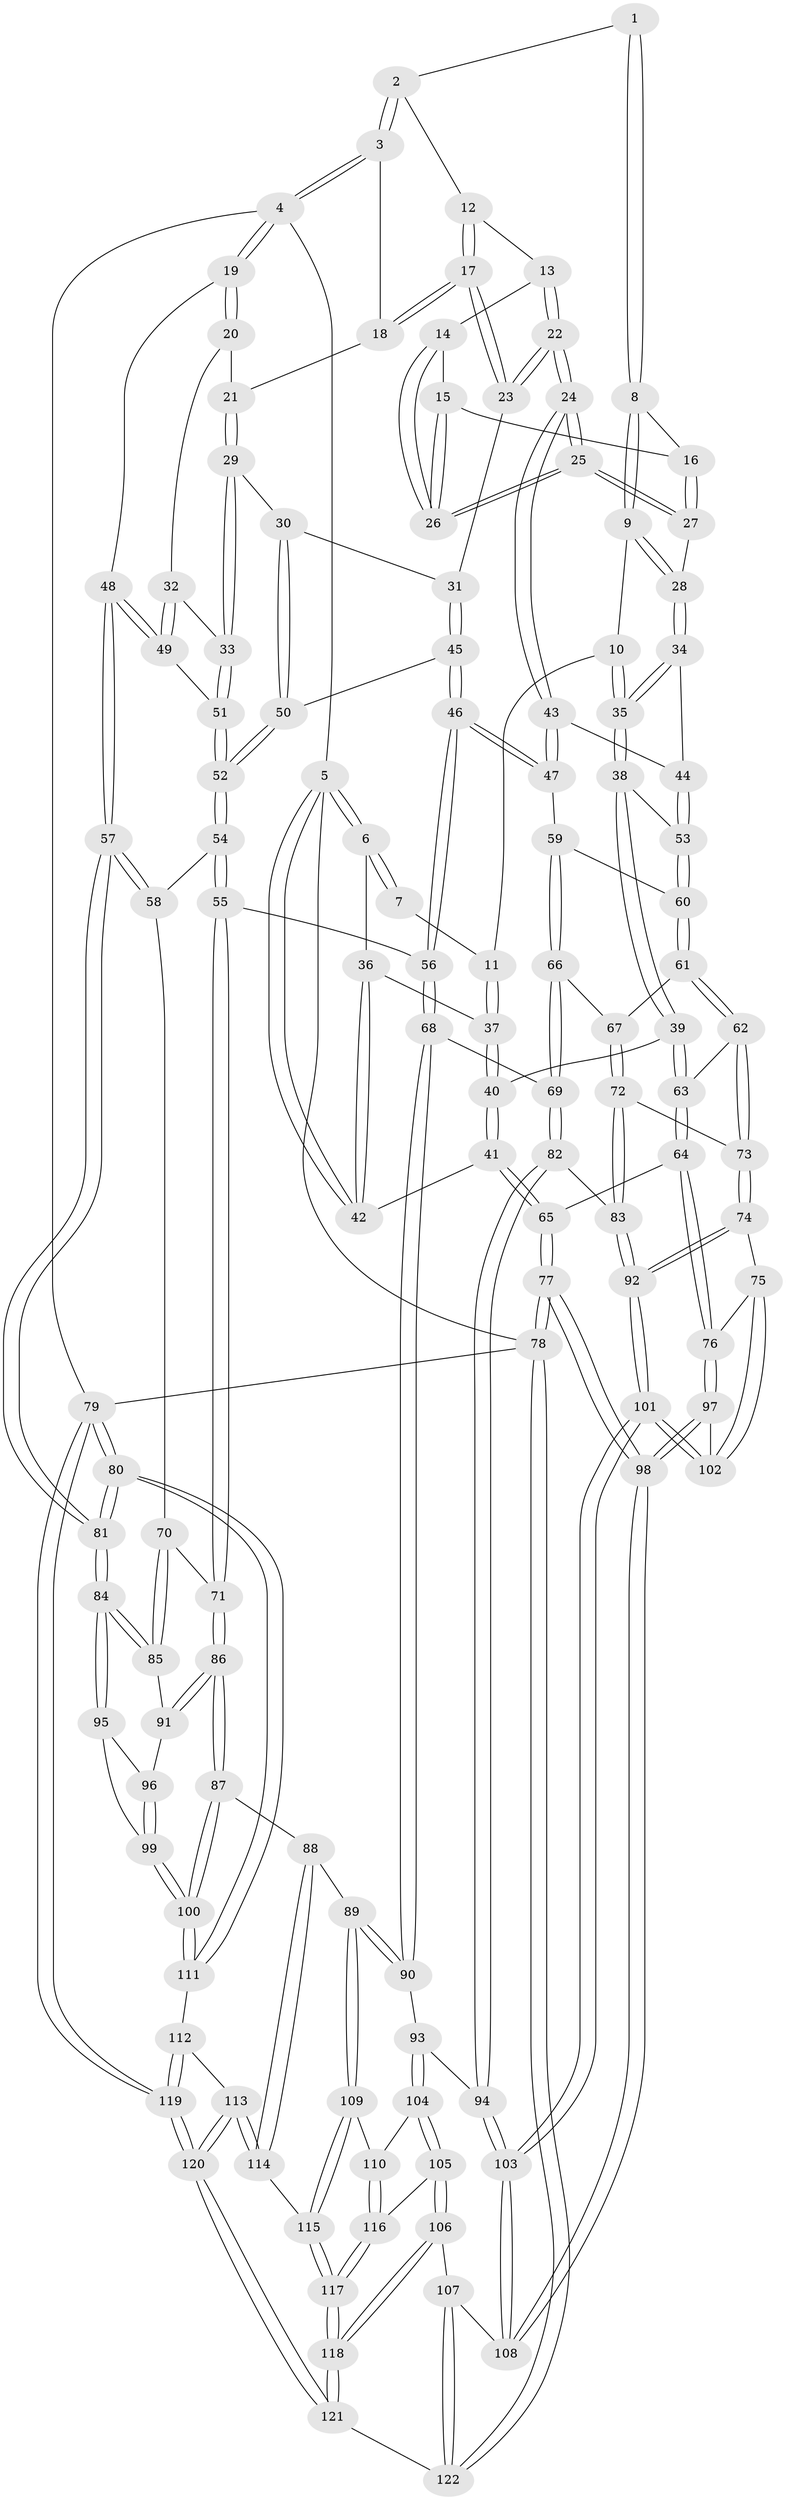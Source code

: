 // coarse degree distribution, {3: 0.09411764705882353, 4: 0.36470588235294116, 6: 0.16470588235294117, 5: 0.36470588235294116, 7: 0.011764705882352941}
// Generated by graph-tools (version 1.1) at 2025/24/03/03/25 07:24:36]
// undirected, 122 vertices, 302 edges
graph export_dot {
graph [start="1"]
  node [color=gray90,style=filled];
  1 [pos="+0.4219939172311977+0"];
  2 [pos="+0.4257861808412122+0"];
  3 [pos="+0.7798025869512288+0"];
  4 [pos="+1+0"];
  5 [pos="+0+0"];
  6 [pos="+0+0"];
  7 [pos="+0.22661536054661363+0"];
  8 [pos="+0.37382680663621837+0.06126938977406972"];
  9 [pos="+0.333432220833302+0.11462920679537641"];
  10 [pos="+0.2612687673669953+0.11028923632713875"];
  11 [pos="+0.2162811135908265+0.0905168343160636"];
  12 [pos="+0.4666167202306705+0"];
  13 [pos="+0.5007904293434378+0.026550671247786664"];
  14 [pos="+0.4820761802244342+0.05539306043355897"];
  15 [pos="+0.44280811347788684+0.08571287782902161"];
  16 [pos="+0.4207189694748356+0.08238112469404885"];
  17 [pos="+0.6447485718698629+0.09346378325908664"];
  18 [pos="+0.7660960962342994+0"];
  19 [pos="+1+0"];
  20 [pos="+0.9304282108216834+0.10558181450514184"];
  21 [pos="+0.8408592569083371+0.09969484435058779"];
  22 [pos="+0.6027954614359322+0.13227989880090324"];
  23 [pos="+0.6369582607611741+0.11526342655975422"];
  24 [pos="+0.5286920750891838+0.22931327471425333"];
  25 [pos="+0.48899882086460067+0.1919680919833167"];
  26 [pos="+0.4886147353007804+0.19056463780333807"];
  27 [pos="+0.426909971962103+0.1659614073385447"];
  28 [pos="+0.35702962656164944+0.14924940720288968"];
  29 [pos="+0.8183361225743779+0.14304805581436508"];
  30 [pos="+0.7371354772310094+0.1627051681104427"];
  31 [pos="+0.6530672662176006+0.12480494039045183"];
  32 [pos="+0.9294857878702008+0.19400008435596236"];
  33 [pos="+0.8428078138298845+0.20145918363733448"];
  34 [pos="+0.3423514917616191+0.2254519687214788"];
  35 [pos="+0.2841585665497089+0.28449649957700057"];
  36 [pos="+0.1350180986911171+0.09607177214556978"];
  37 [pos="+0.20582024324847664+0.09796487471174269"];
  38 [pos="+0.275591914606316+0.3021974577575444"];
  39 [pos="+0.18768993661560185+0.3130371902735157"];
  40 [pos="+0.1466602009549662+0.28719340375125924"];
  41 [pos="+0+0.270622358813291"];
  42 [pos="+0+0.24233992247697364"];
  43 [pos="+0.5273751479827269+0.2510355500337921"];
  44 [pos="+0.4298184202143345+0.2458919000535882"];
  45 [pos="+0.6877116227822127+0.2597793472918292"];
  46 [pos="+0.6099141481398588+0.38462218766418227"];
  47 [pos="+0.5404807479824606+0.3147800895472328"];
  48 [pos="+1+0.2929935853607794"];
  49 [pos="+0.967169443610978+0.23103543748092992"];
  50 [pos="+0.7337747156916054+0.21722622598079705"];
  51 [pos="+0.8444478385379206+0.2796643551752063"];
  52 [pos="+0.8249888024700869+0.3329167211886605"];
  53 [pos="+0.2999115293489209+0.3204737323518978"];
  54 [pos="+0.8212736679043434+0.3775987157125185"];
  55 [pos="+0.7475112823190829+0.439623554170044"];
  56 [pos="+0.6248101195392062+0.40809280678823073"];
  57 [pos="+1+0.33600522749513934"];
  58 [pos="+0.9876933749561297+0.38706572235544556"];
  59 [pos="+0.4028066329435969+0.36660766494445957"];
  60 [pos="+0.343137894612995+0.36020585279913514"];
  61 [pos="+0.3067560251844325+0.4651071841857947"];
  62 [pos="+0.1949531143370906+0.4810380115041627"];
  63 [pos="+0.18715604657294402+0.4700633789811418"];
  64 [pos="+0+0.4671061631139148"];
  65 [pos="+0+0.4329142146394286"];
  66 [pos="+0.4154580728175412+0.5153471665428465"];
  67 [pos="+0.32837497174635294+0.4884431585688331"];
  68 [pos="+0.5144871700703953+0.5581313092532519"];
  69 [pos="+0.458374751489645+0.5595986659109357"];
  70 [pos="+0.9328362867490644+0.5506456782236008"];
  71 [pos="+0.7626496176023598+0.48161635929672736"];
  72 [pos="+0.29479718694512863+0.5874988574670027"];
  73 [pos="+0.19490067842931424+0.5539078635043541"];
  74 [pos="+0.1539268004010064+0.6117916353206386"];
  75 [pos="+0.12605088148787336+0.6247061027751865"];
  76 [pos="+0.12290731626759605+0.625708013162766"];
  77 [pos="+0+1"];
  78 [pos="+0+1"];
  79 [pos="+1+1"];
  80 [pos="+1+0.8253668387937557"];
  81 [pos="+1+0.6726428267038808"];
  82 [pos="+0.37481120573370114+0.6318352027047369"];
  83 [pos="+0.3415140678185977+0.6380290422432863"];
  84 [pos="+1+0.6650435444837635"];
  85 [pos="+0.9494471041744137+0.5727190877414807"];
  86 [pos="+0.7627122843693737+0.6154322622003822"];
  87 [pos="+0.7259395742327339+0.6829077000954153"];
  88 [pos="+0.6385618926574708+0.7168090328145705"];
  89 [pos="+0.6343569245211576+0.7166586929129733"];
  90 [pos="+0.5629774515236246+0.6584051325003025"];
  91 [pos="+0.8687457229665124+0.6427825273805465"];
  92 [pos="+0.27976469085403805+0.7178399551519575"];
  93 [pos="+0.446171300868026+0.7421721173345179"];
  94 [pos="+0.4324402270052817+0.7348417779924261"];
  95 [pos="+1+0.6933391840994969"];
  96 [pos="+0.8890775180634883+0.6698529853547697"];
  97 [pos="+0.05942170629522561+0.7313644741870576"];
  98 [pos="+0+0.9374431357440923"];
  99 [pos="+0.8674901133375179+0.7845776557727261"];
  100 [pos="+0.845869355620863+0.8109439929514405"];
  101 [pos="+0.2719428109902304+0.7869680949843032"];
  102 [pos="+0.205784984276093+0.7589136063778869"];
  103 [pos="+0.2756561116714164+0.800640206277259"];
  104 [pos="+0.4503820745473914+0.7576863585007452"];
  105 [pos="+0.4087076058508731+0.8609793486595898"];
  106 [pos="+0.36696022212465373+0.8841857951837968"];
  107 [pos="+0.29681731004137324+0.8823035004222195"];
  108 [pos="+0.2755930998944745+0.8576501366347278"];
  109 [pos="+0.5637739201593284+0.8135758082876932"];
  110 [pos="+0.5475003949260506+0.8231721196659826"];
  111 [pos="+0.8484543783216258+0.8352237751828386"];
  112 [pos="+0.8430918447891563+0.8516361854849944"];
  113 [pos="+0.7772580516273667+0.9058093303731913"];
  114 [pos="+0.7137959363682008+0.8982717217752024"];
  115 [pos="+0.6625256204985238+0.924800456731906"];
  116 [pos="+0.5222765030162075+0.8623365475063441"];
  117 [pos="+0.5544368817288212+1"];
  118 [pos="+0.5505473005920054+1"];
  119 [pos="+1+1"];
  120 [pos="+0.8332961627720726+1"];
  121 [pos="+0.5487043324402271+1"];
  122 [pos="+0.2644198421312774+1"];
  1 -- 2;
  1 -- 8;
  1 -- 8;
  2 -- 3;
  2 -- 3;
  2 -- 12;
  3 -- 4;
  3 -- 4;
  3 -- 18;
  4 -- 5;
  4 -- 19;
  4 -- 19;
  4 -- 79;
  5 -- 6;
  5 -- 6;
  5 -- 42;
  5 -- 42;
  5 -- 78;
  6 -- 7;
  6 -- 7;
  6 -- 36;
  7 -- 11;
  8 -- 9;
  8 -- 9;
  8 -- 16;
  9 -- 10;
  9 -- 28;
  9 -- 28;
  10 -- 11;
  10 -- 35;
  10 -- 35;
  11 -- 37;
  11 -- 37;
  12 -- 13;
  12 -- 17;
  12 -- 17;
  13 -- 14;
  13 -- 22;
  13 -- 22;
  14 -- 15;
  14 -- 26;
  14 -- 26;
  15 -- 16;
  15 -- 26;
  15 -- 26;
  16 -- 27;
  16 -- 27;
  17 -- 18;
  17 -- 18;
  17 -- 23;
  17 -- 23;
  18 -- 21;
  19 -- 20;
  19 -- 20;
  19 -- 48;
  20 -- 21;
  20 -- 32;
  21 -- 29;
  21 -- 29;
  22 -- 23;
  22 -- 23;
  22 -- 24;
  22 -- 24;
  23 -- 31;
  24 -- 25;
  24 -- 25;
  24 -- 43;
  24 -- 43;
  25 -- 26;
  25 -- 26;
  25 -- 27;
  25 -- 27;
  27 -- 28;
  28 -- 34;
  28 -- 34;
  29 -- 30;
  29 -- 33;
  29 -- 33;
  30 -- 31;
  30 -- 50;
  30 -- 50;
  31 -- 45;
  31 -- 45;
  32 -- 33;
  32 -- 49;
  32 -- 49;
  33 -- 51;
  33 -- 51;
  34 -- 35;
  34 -- 35;
  34 -- 44;
  35 -- 38;
  35 -- 38;
  36 -- 37;
  36 -- 42;
  36 -- 42;
  37 -- 40;
  37 -- 40;
  38 -- 39;
  38 -- 39;
  38 -- 53;
  39 -- 40;
  39 -- 63;
  39 -- 63;
  40 -- 41;
  40 -- 41;
  41 -- 42;
  41 -- 65;
  41 -- 65;
  43 -- 44;
  43 -- 47;
  43 -- 47;
  44 -- 53;
  44 -- 53;
  45 -- 46;
  45 -- 46;
  45 -- 50;
  46 -- 47;
  46 -- 47;
  46 -- 56;
  46 -- 56;
  47 -- 59;
  48 -- 49;
  48 -- 49;
  48 -- 57;
  48 -- 57;
  49 -- 51;
  50 -- 52;
  50 -- 52;
  51 -- 52;
  51 -- 52;
  52 -- 54;
  52 -- 54;
  53 -- 60;
  53 -- 60;
  54 -- 55;
  54 -- 55;
  54 -- 58;
  55 -- 56;
  55 -- 71;
  55 -- 71;
  56 -- 68;
  56 -- 68;
  57 -- 58;
  57 -- 58;
  57 -- 81;
  57 -- 81;
  58 -- 70;
  59 -- 60;
  59 -- 66;
  59 -- 66;
  60 -- 61;
  60 -- 61;
  61 -- 62;
  61 -- 62;
  61 -- 67;
  62 -- 63;
  62 -- 73;
  62 -- 73;
  63 -- 64;
  63 -- 64;
  64 -- 65;
  64 -- 76;
  64 -- 76;
  65 -- 77;
  65 -- 77;
  66 -- 67;
  66 -- 69;
  66 -- 69;
  67 -- 72;
  67 -- 72;
  68 -- 69;
  68 -- 90;
  68 -- 90;
  69 -- 82;
  69 -- 82;
  70 -- 71;
  70 -- 85;
  70 -- 85;
  71 -- 86;
  71 -- 86;
  72 -- 73;
  72 -- 83;
  72 -- 83;
  73 -- 74;
  73 -- 74;
  74 -- 75;
  74 -- 92;
  74 -- 92;
  75 -- 76;
  75 -- 102;
  75 -- 102;
  76 -- 97;
  76 -- 97;
  77 -- 78;
  77 -- 78;
  77 -- 98;
  77 -- 98;
  78 -- 122;
  78 -- 122;
  78 -- 79;
  79 -- 80;
  79 -- 80;
  79 -- 119;
  79 -- 119;
  80 -- 81;
  80 -- 81;
  80 -- 111;
  80 -- 111;
  81 -- 84;
  81 -- 84;
  82 -- 83;
  82 -- 94;
  82 -- 94;
  83 -- 92;
  83 -- 92;
  84 -- 85;
  84 -- 85;
  84 -- 95;
  84 -- 95;
  85 -- 91;
  86 -- 87;
  86 -- 87;
  86 -- 91;
  86 -- 91;
  87 -- 88;
  87 -- 100;
  87 -- 100;
  88 -- 89;
  88 -- 114;
  88 -- 114;
  89 -- 90;
  89 -- 90;
  89 -- 109;
  89 -- 109;
  90 -- 93;
  91 -- 96;
  92 -- 101;
  92 -- 101;
  93 -- 94;
  93 -- 104;
  93 -- 104;
  94 -- 103;
  94 -- 103;
  95 -- 96;
  95 -- 99;
  96 -- 99;
  96 -- 99;
  97 -- 98;
  97 -- 98;
  97 -- 102;
  98 -- 108;
  98 -- 108;
  99 -- 100;
  99 -- 100;
  100 -- 111;
  100 -- 111;
  101 -- 102;
  101 -- 102;
  101 -- 103;
  101 -- 103;
  103 -- 108;
  103 -- 108;
  104 -- 105;
  104 -- 105;
  104 -- 110;
  105 -- 106;
  105 -- 106;
  105 -- 116;
  106 -- 107;
  106 -- 118;
  106 -- 118;
  107 -- 108;
  107 -- 122;
  107 -- 122;
  109 -- 110;
  109 -- 115;
  109 -- 115;
  110 -- 116;
  110 -- 116;
  111 -- 112;
  112 -- 113;
  112 -- 119;
  112 -- 119;
  113 -- 114;
  113 -- 114;
  113 -- 120;
  113 -- 120;
  114 -- 115;
  115 -- 117;
  115 -- 117;
  116 -- 117;
  116 -- 117;
  117 -- 118;
  117 -- 118;
  118 -- 121;
  118 -- 121;
  119 -- 120;
  119 -- 120;
  120 -- 121;
  120 -- 121;
  121 -- 122;
}
